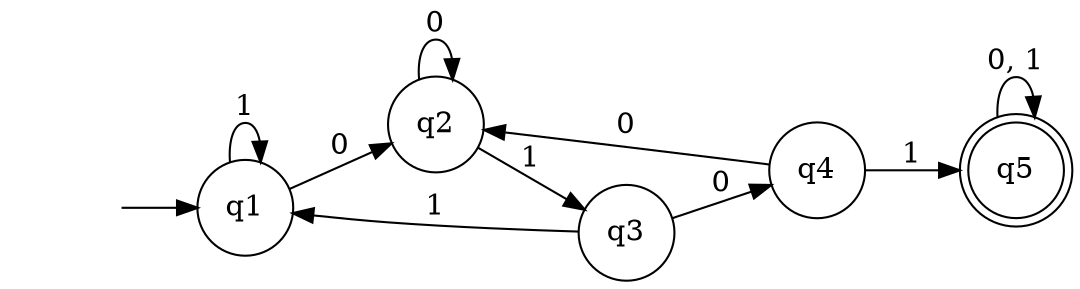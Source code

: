 digraph G {
	rankdir=LR;
	null [shape = plaintext label=""]
	q1 [shape=circle];
	q2 [shape=circle];
	q3 [shape=circle];
	q4 [shape=circle];
	q5 [shape=doublecircle];
	null -> q1
	q1 -> q2 [label = "0"];
	q1 -> q1 [label = "1"];
	q2 -> q2 [label = "0"];
	q2 -> q3 [label = "1"];
	q3 -> q4 [label = "0"];
	q3 -> q1 [label = "1"];
	q4 -> q2 [label = "0"];
	q4 -> q5 [label = "1"];
	q5 -> q5 [label = "0, 1"];
}

